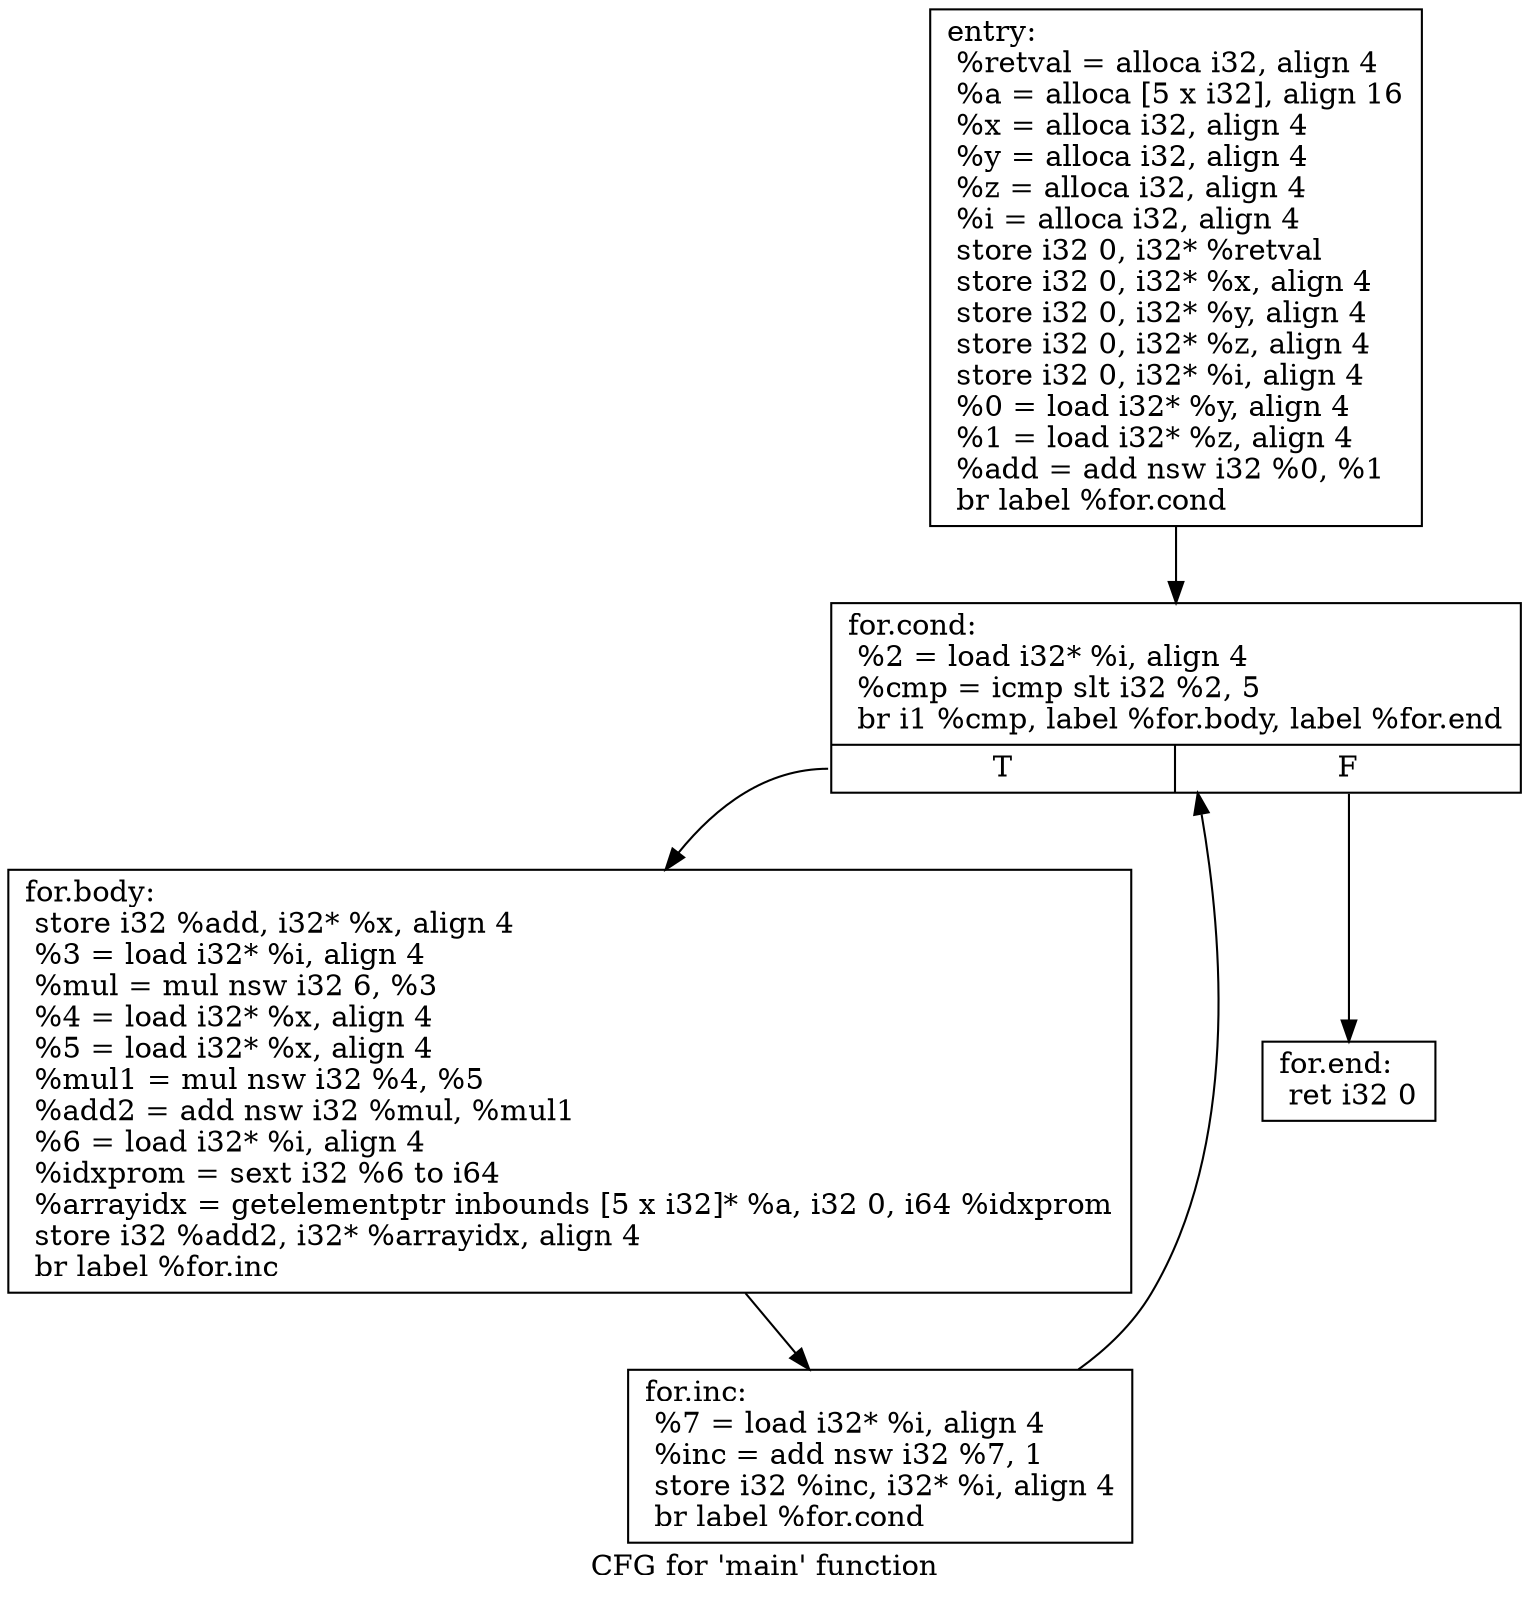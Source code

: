 digraph "CFG for 'main' function" {
	label="CFG for 'main' function";

	Node0xda1020 [shape=record,label="{entry:\l  %retval = alloca i32, align 4\l  %a = alloca [5 x i32], align 16\l  %x = alloca i32, align 4\l  %y = alloca i32, align 4\l  %z = alloca i32, align 4\l  %i = alloca i32, align 4\l  store i32 0, i32* %retval\l  store i32 0, i32* %x, align 4\l  store i32 0, i32* %y, align 4\l  store i32 0, i32* %z, align 4\l  store i32 0, i32* %i, align 4\l  %0 = load i32* %y, align 4\l  %1 = load i32* %z, align 4\l  %add = add nsw i32 %0, %1\l  br label %for.cond\l}"];
	Node0xda1020 -> Node0xda0940;
	Node0xda0940 [shape=record,label="{for.cond:                                         \l  %2 = load i32* %i, align 4\l  %cmp = icmp slt i32 %2, 5\l  br i1 %cmp, label %for.body, label %for.end\l|{<s0>T|<s1>F}}"];
	Node0xda0940:s0 -> Node0xda09a0;
	Node0xda0940:s1 -> Node0xda0a60;
	Node0xda09a0 [shape=record,label="{for.body:                                         \l  store i32 %add, i32* %x, align 4\l  %3 = load i32* %i, align 4\l  %mul = mul nsw i32 6, %3\l  %4 = load i32* %x, align 4\l  %5 = load i32* %x, align 4\l  %mul1 = mul nsw i32 %4, %5\l  %add2 = add nsw i32 %mul, %mul1\l  %6 = load i32* %i, align 4\l  %idxprom = sext i32 %6 to i64\l  %arrayidx = getelementptr inbounds [5 x i32]* %a, i32 0, i64 %idxprom\l  store i32 %add2, i32* %arrayidx, align 4\l  br label %for.inc\l}"];
	Node0xda09a0 -> Node0xda0a00;
	Node0xda0a00 [shape=record,label="{for.inc:                                          \l  %7 = load i32* %i, align 4\l  %inc = add nsw i32 %7, 1\l  store i32 %inc, i32* %i, align 4\l  br label %for.cond\l}"];
	Node0xda0a00 -> Node0xda0940;
	Node0xda0a60 [shape=record,label="{for.end:                                          \l  ret i32 0\l}"];
}
